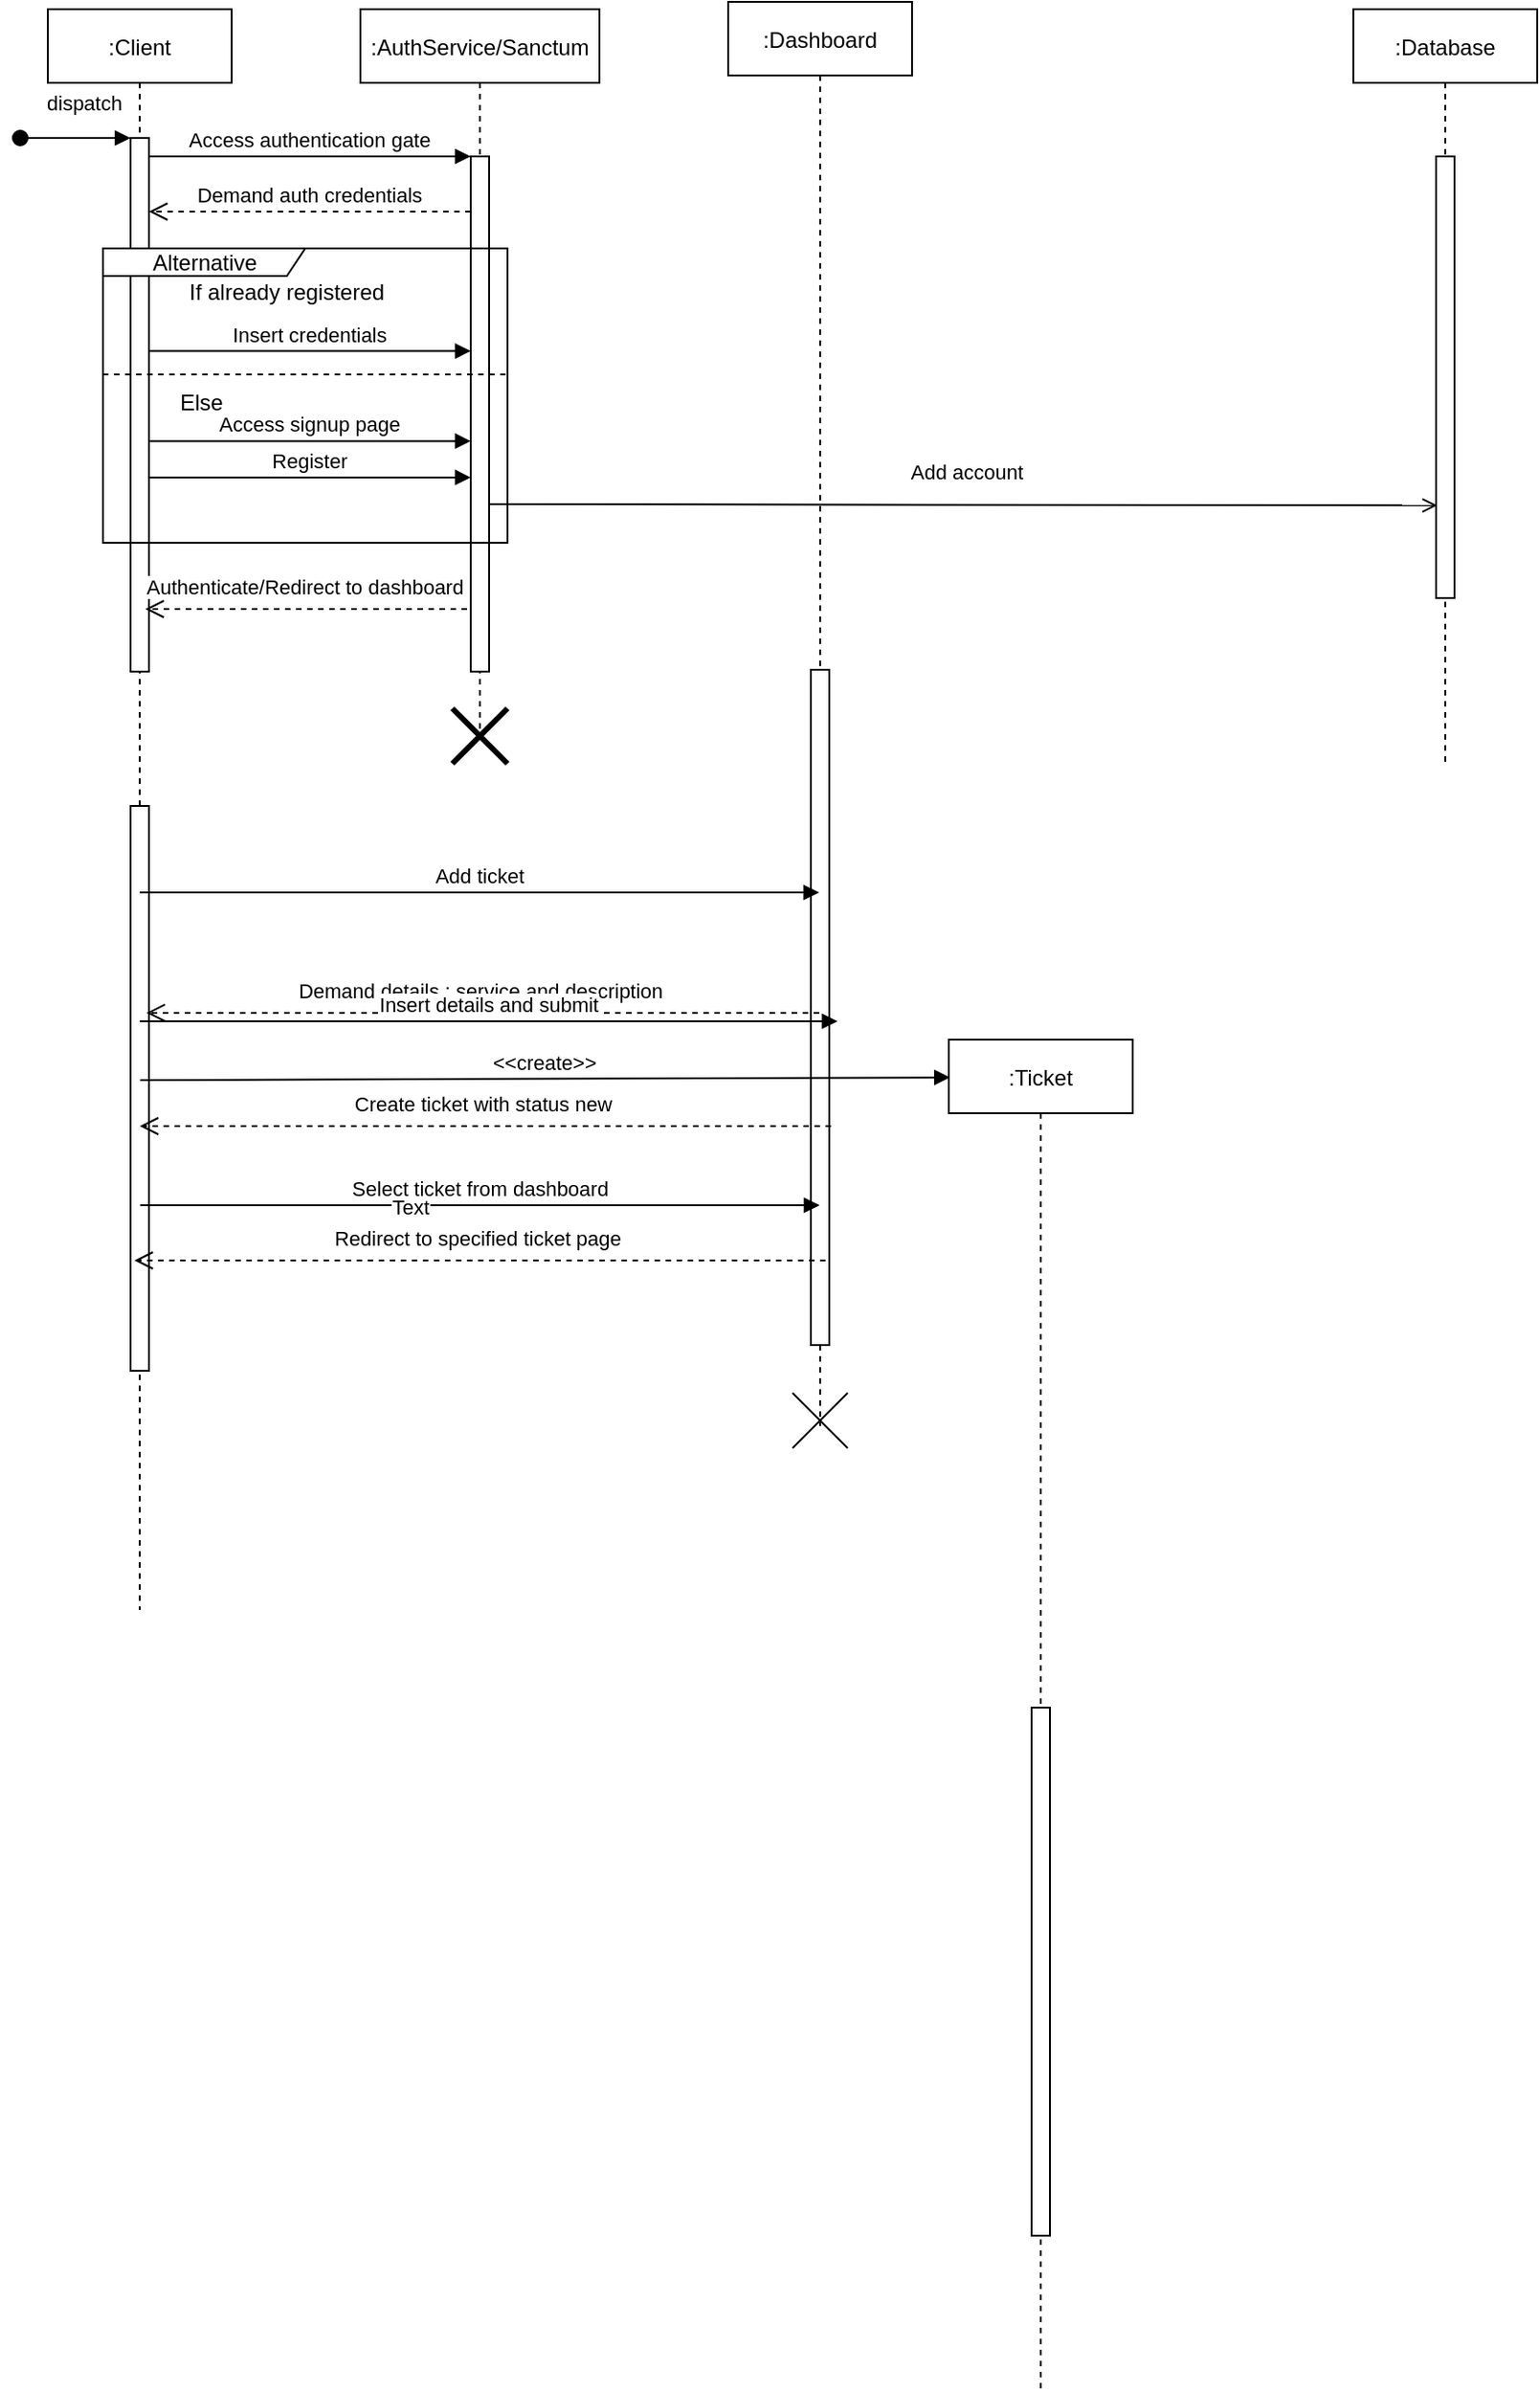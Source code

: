 <mxfile>
    <diagram id="kgpKYQtTHZ0yAKxKKP6v" name="Page-1">
        <mxGraphModel dx="1109" dy="621" grid="1" gridSize="10" guides="1" tooltips="1" connect="1" arrows="1" fold="1" page="1" pageScale="1" pageWidth="1200" pageHeight="1920" math="0" shadow="0">
            <root>
                <mxCell id="0"/>
                <mxCell id="1" parent="0"/>
                <mxCell id="3nuBFxr9cyL0pnOWT2aG-1" value=":Client" style="shape=umlLifeline;perimeter=lifelinePerimeter;container=1;collapsible=0;recursiveResize=0;rounded=0;shadow=0;strokeWidth=1;" parent="1" vertex="1">
                    <mxGeometry x="120" y="80" width="100" height="870" as="geometry"/>
                </mxCell>
                <mxCell id="3nuBFxr9cyL0pnOWT2aG-2" value="" style="points=[];perimeter=orthogonalPerimeter;rounded=0;shadow=0;strokeWidth=1;" parent="3nuBFxr9cyL0pnOWT2aG-1" vertex="1">
                    <mxGeometry x="45" y="70" width="10" height="290" as="geometry"/>
                </mxCell>
                <mxCell id="3nuBFxr9cyL0pnOWT2aG-3" value="dispatch" style="verticalAlign=bottom;startArrow=oval;endArrow=block;startSize=8;shadow=0;strokeWidth=1;" parent="3nuBFxr9cyL0pnOWT2aG-1" target="3nuBFxr9cyL0pnOWT2aG-2" edge="1">
                    <mxGeometry x="0.167" y="10" relative="1" as="geometry">
                        <mxPoint x="-15" y="70" as="sourcePoint"/>
                        <mxPoint as="offset"/>
                    </mxGeometry>
                </mxCell>
                <mxCell id="46" value="" style="points=[];perimeter=orthogonalPerimeter;rounded=0;shadow=0;strokeWidth=1;" vertex="1" parent="3nuBFxr9cyL0pnOWT2aG-1">
                    <mxGeometry x="45" y="433" width="10" height="307" as="geometry"/>
                </mxCell>
                <mxCell id="3nuBFxr9cyL0pnOWT2aG-5" value=":AuthService/Sanctum" style="shape=umlLifeline;perimeter=lifelinePerimeter;container=1;collapsible=0;recursiveResize=0;rounded=0;shadow=0;strokeWidth=1;" parent="1" vertex="1">
                    <mxGeometry x="290" y="80" width="130" height="400" as="geometry"/>
                </mxCell>
                <mxCell id="3nuBFxr9cyL0pnOWT2aG-6" value="" style="points=[];perimeter=orthogonalPerimeter;rounded=0;shadow=0;strokeWidth=1;" parent="3nuBFxr9cyL0pnOWT2aG-5" vertex="1">
                    <mxGeometry x="60" y="80" width="10" height="280" as="geometry"/>
                </mxCell>
                <mxCell id="6" value="Demand auth credentials" style="verticalAlign=bottom;endArrow=open;dashed=1;endSize=8;exitX=0;exitY=0.95;shadow=0;strokeWidth=1;" edge="1" parent="3nuBFxr9cyL0pnOWT2aG-5">
                    <mxGeometry relative="1" as="geometry">
                        <mxPoint x="-115" y="110.0" as="targetPoint"/>
                        <mxPoint x="60" y="110.0" as="sourcePoint"/>
                    </mxGeometry>
                </mxCell>
                <mxCell id="8" value="Alternative" style="shape=umlFrame;tabWidth=110;tabHeight=30;tabPosition=left;html=1;boundedLbl=1;labelInHeader=1;width=110;height=15;" vertex="1" parent="3nuBFxr9cyL0pnOWT2aG-5">
                    <mxGeometry x="-140" y="130" width="220" height="160" as="geometry"/>
                </mxCell>
                <mxCell id="9" value="If already registered" style="text" vertex="1" parent="8">
                    <mxGeometry width="100" height="20" relative="1" as="geometry">
                        <mxPoint x="45" y="10" as="offset"/>
                    </mxGeometry>
                </mxCell>
                <mxCell id="10" value="" style="line;strokeWidth=1;dashed=1;labelPosition=center;verticalLabelPosition=bottom;align=left;verticalAlign=top;spacingLeft=20;spacingTop=15;" vertex="1" parent="8">
                    <mxGeometry y="62.226" width="220" height="12.554" as="geometry"/>
                </mxCell>
                <mxCell id="11" value="Insert credentials" style="verticalAlign=bottom;endArrow=block;entryX=0;entryY=0;shadow=0;strokeWidth=1;" edge="1" parent="8">
                    <mxGeometry relative="1" as="geometry">
                        <mxPoint x="25" y="55.758" as="sourcePoint"/>
                        <mxPoint x="200" y="55.758" as="targetPoint"/>
                    </mxGeometry>
                </mxCell>
                <mxCell id="28" value="Else" style="text" vertex="1" parent="8">
                    <mxGeometry x="40" y="69.999" width="100" height="20" as="geometry"/>
                </mxCell>
                <mxCell id="12" value="Access signup page" style="verticalAlign=bottom;endArrow=block;entryX=0;entryY=0;shadow=0;strokeWidth=1;" edge="1" parent="8">
                    <mxGeometry relative="1" as="geometry">
                        <mxPoint x="25" y="104.717" as="sourcePoint"/>
                        <mxPoint x="200" y="104.717" as="targetPoint"/>
                    </mxGeometry>
                </mxCell>
                <mxCell id="29" value="Register" style="verticalAlign=bottom;endArrow=block;entryX=0;entryY=0;shadow=0;strokeWidth=1;" edge="1" parent="8">
                    <mxGeometry relative="1" as="geometry">
                        <mxPoint x="25" y="124.447" as="sourcePoint"/>
                        <mxPoint x="200" y="124.447" as="targetPoint"/>
                    </mxGeometry>
                </mxCell>
                <mxCell id="32" value="" style="shape=umlDestroy;whiteSpace=wrap;html=1;strokeWidth=3;" vertex="1" parent="3nuBFxr9cyL0pnOWT2aG-5">
                    <mxGeometry x="50" y="380" width="30" height="30" as="geometry"/>
                </mxCell>
                <mxCell id="3nuBFxr9cyL0pnOWT2aG-8" value="Access authentication gate" style="verticalAlign=bottom;endArrow=block;entryX=0;entryY=0;shadow=0;strokeWidth=1;" parent="1" source="3nuBFxr9cyL0pnOWT2aG-2" target="3nuBFxr9cyL0pnOWT2aG-6" edge="1">
                    <mxGeometry relative="1" as="geometry">
                        <mxPoint x="275" y="160" as="sourcePoint"/>
                    </mxGeometry>
                </mxCell>
                <mxCell id="2" value=":Database" style="shape=umlLifeline;perimeter=lifelinePerimeter;container=1;collapsible=0;recursiveResize=0;rounded=0;shadow=0;strokeWidth=1;" vertex="1" parent="1">
                    <mxGeometry x="830" y="80" width="100" height="410" as="geometry"/>
                </mxCell>
                <mxCell id="3" value="" style="points=[];perimeter=orthogonalPerimeter;rounded=0;shadow=0;strokeWidth=1;" vertex="1" parent="2">
                    <mxGeometry x="45" y="80" width="10" height="240" as="geometry"/>
                </mxCell>
                <mxCell id="30" value="Authenticate/Redirect to dashboard" style="verticalAlign=bottom;endArrow=open;dashed=1;endSize=8;exitX=0;exitY=0.95;shadow=0;strokeWidth=1;" edge="1" parent="1">
                    <mxGeometry x="0.006" y="-3" relative="1" as="geometry">
                        <mxPoint x="173" y="406.0" as="targetPoint"/>
                        <mxPoint x="348" y="406.0" as="sourcePoint"/>
                        <mxPoint as="offset"/>
                    </mxGeometry>
                </mxCell>
                <mxCell id="31" value="Add account" style="verticalAlign=bottom;endArrow=open;shadow=0;strokeWidth=1;endFill=0;entryX=0.067;entryY=0.757;entryDx=0;entryDy=0;entryPerimeter=0;" edge="1" parent="1">
                    <mxGeometry x="0.008" y="9" relative="1" as="geometry">
                        <mxPoint x="360" y="349.0" as="sourcePoint"/>
                        <mxPoint x="875.67" y="349.68" as="targetPoint"/>
                        <mxPoint as="offset"/>
                    </mxGeometry>
                </mxCell>
                <mxCell id="44" value=":Dashboard" style="shape=umlLifeline;perimeter=lifelinePerimeter;container=1;collapsible=0;recursiveResize=0;rounded=0;shadow=0;strokeWidth=1;" vertex="1" parent="1">
                    <mxGeometry x="490" y="76" width="100" height="774" as="geometry"/>
                </mxCell>
                <mxCell id="45" value="" style="points=[];perimeter=orthogonalPerimeter;rounded=0;shadow=0;strokeWidth=1;" vertex="1" parent="44">
                    <mxGeometry x="45" y="363" width="10" height="367" as="geometry"/>
                </mxCell>
                <mxCell id="57" value="" style="shape=umlDestroy;" vertex="1" parent="44">
                    <mxGeometry x="35" y="756" width="30" height="30" as="geometry"/>
                </mxCell>
                <mxCell id="48" value="Add ticket" style="verticalAlign=bottom;endArrow=block;shadow=0;strokeWidth=1;" edge="1" parent="1" target="44">
                    <mxGeometry relative="1" as="geometry">
                        <mxPoint x="170" y="560" as="sourcePoint"/>
                        <mxPoint x="355" y="560" as="targetPoint"/>
                    </mxGeometry>
                </mxCell>
                <mxCell id="49" value="Demand details : service and description" style="verticalAlign=bottom;endArrow=open;dashed=1;endSize=8;shadow=0;strokeWidth=1;entryX=0.536;entryY=0.627;entryDx=0;entryDy=0;entryPerimeter=0;" edge="1" parent="1" source="44" target="3nuBFxr9cyL0pnOWT2aG-1">
                    <mxGeometry x="0.006" y="-3" relative="1" as="geometry">
                        <mxPoint x="245" y="600.0" as="targetPoint"/>
                        <mxPoint x="420" y="600.0" as="sourcePoint"/>
                        <mxPoint as="offset"/>
                    </mxGeometry>
                </mxCell>
                <mxCell id="50" value="Insert details and submit" style="verticalAlign=bottom;endArrow=block;shadow=0;strokeWidth=1;" edge="1" parent="1">
                    <mxGeometry relative="1" as="geometry">
                        <mxPoint x="170" y="630" as="sourcePoint"/>
                        <mxPoint x="549.5" y="630" as="targetPoint"/>
                    </mxGeometry>
                </mxCell>
                <mxCell id="51" value="Create ticket with status new" style="verticalAlign=bottom;endArrow=open;dashed=1;endSize=8;shadow=0;strokeWidth=1;entryX=0.536;entryY=0.627;entryDx=0;entryDy=0;entryPerimeter=0;" edge="1" parent="1">
                    <mxGeometry x="0.006" y="-3" relative="1" as="geometry">
                        <mxPoint x="170.0" y="687" as="targetPoint"/>
                        <mxPoint x="545.9" y="687" as="sourcePoint"/>
                        <mxPoint as="offset"/>
                    </mxGeometry>
                </mxCell>
                <mxCell id="52" value=":Ticket" style="shape=umlLifeline;perimeter=lifelinePerimeter;container=1;collapsible=0;recursiveResize=0;rounded=0;shadow=0;strokeWidth=1;" vertex="1" parent="1">
                    <mxGeometry x="610" y="640" width="100" height="734" as="geometry"/>
                </mxCell>
                <mxCell id="53" value="" style="points=[];perimeter=orthogonalPerimeter;rounded=0;shadow=0;strokeWidth=1;" vertex="1" parent="52">
                    <mxGeometry x="45" y="363" width="10" height="287" as="geometry"/>
                </mxCell>
                <mxCell id="54" value="&lt;&lt;create&gt;&gt;" style="verticalAlign=bottom;endArrow=block;shadow=0;strokeWidth=1;entryX=0.006;entryY=0.028;entryDx=0;entryDy=0;entryPerimeter=0;" edge="1" parent="1" target="52">
                    <mxGeometry relative="1" as="geometry">
                        <mxPoint x="170.25" y="662" as="sourcePoint"/>
                        <mxPoint x="539.75" y="662" as="targetPoint"/>
                    </mxGeometry>
                </mxCell>
                <mxCell id="55" value="Select ticket from dashboard" style="verticalAlign=bottom;endArrow=block;shadow=0;strokeWidth=1;" edge="1" parent="1">
                    <mxGeometry relative="1" as="geometry">
                        <mxPoint x="170.25" y="730" as="sourcePoint"/>
                        <mxPoint x="539.75" y="730" as="targetPoint"/>
                    </mxGeometry>
                </mxCell>
                <mxCell id="62" value="Text" style="edgeLabel;html=1;align=center;verticalAlign=middle;resizable=0;points=[];" vertex="1" connectable="0" parent="55">
                    <mxGeometry x="-0.207" y="-1" relative="1" as="geometry">
                        <mxPoint as="offset"/>
                    </mxGeometry>
                </mxCell>
                <mxCell id="56" value="Redirect to specified ticket page" style="verticalAlign=bottom;endArrow=open;dashed=1;endSize=8;shadow=0;strokeWidth=1;entryX=0.536;entryY=0.627;entryDx=0;entryDy=0;entryPerimeter=0;" edge="1" parent="1">
                    <mxGeometry x="0.006" y="-3" relative="1" as="geometry">
                        <mxPoint x="167.05" y="760" as="targetPoint"/>
                        <mxPoint x="542.95" y="760" as="sourcePoint"/>
                        <mxPoint as="offset"/>
                    </mxGeometry>
                </mxCell>
            </root>
        </mxGraphModel>
    </diagram>
</mxfile>